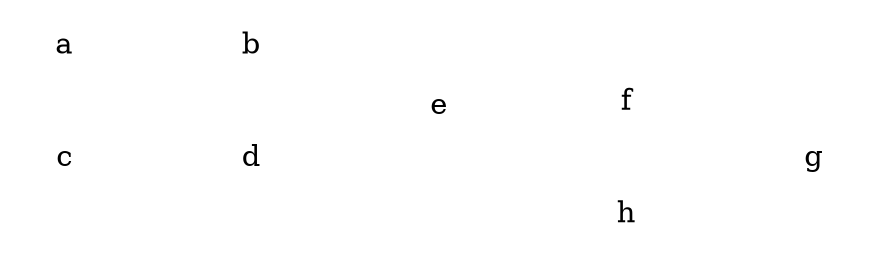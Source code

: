 digraph {
  rankdir = "LR";
  bgcolor=transparent;
  node[color=white style="filled,solid"];
  edge[color=white fontcolor=white];

  "c" -> "d";
  "d" -> "e";
  "e" -> "f";
  "f" -> "g";
  "h" -> "g";
  "d" -> "h";
  "a" -> "b";
}
